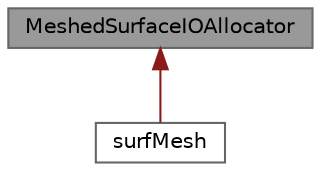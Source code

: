 digraph "MeshedSurfaceIOAllocator"
{
 // LATEX_PDF_SIZE
  bgcolor="transparent";
  edge [fontname=Helvetica,fontsize=10,labelfontname=Helvetica,labelfontsize=10];
  node [fontname=Helvetica,fontsize=10,shape=box,height=0.2,width=0.4];
  Node1 [id="Node000001",label="MeshedSurfaceIOAllocator",height=0.2,width=0.4,color="gray40", fillcolor="grey60", style="filled", fontcolor="black",tooltip="A helper class for storing points and faces with IO capabilities."];
  Node1 -> Node2 [id="edge1_Node000001_Node000002",dir="back",color="firebrick4",style="solid",tooltip=" "];
  Node2 [id="Node000002",label="surfMesh",height=0.2,width=0.4,color="gray40", fillcolor="white", style="filled",URL="$classFoam_1_1surfMesh.html",tooltip="A surface mesh consisting of general polygon faces that has IO capabilities and a registry for storin..."];
}

